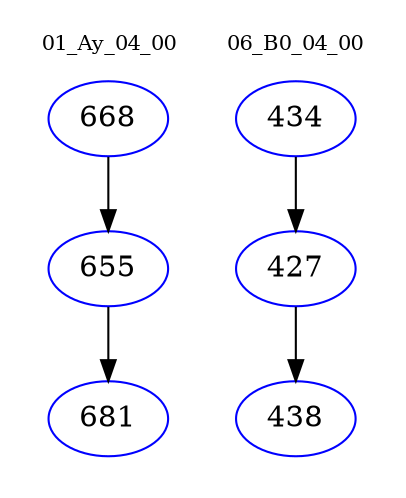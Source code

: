 digraph{
subgraph cluster_0 {
color = white
label = "01_Ay_04_00";
fontsize=10;
T0_668 [label="668", color="blue"]
T0_668 -> T0_655 [color="black"]
T0_655 [label="655", color="blue"]
T0_655 -> T0_681 [color="black"]
T0_681 [label="681", color="blue"]
}
subgraph cluster_1 {
color = white
label = "06_B0_04_00";
fontsize=10;
T1_434 [label="434", color="blue"]
T1_434 -> T1_427 [color="black"]
T1_427 [label="427", color="blue"]
T1_427 -> T1_438 [color="black"]
T1_438 [label="438", color="blue"]
}
}

